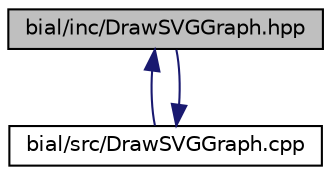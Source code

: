 digraph "bial/inc/DrawSVGGraph.hpp"
{
  edge [fontname="Helvetica",fontsize="10",labelfontname="Helvetica",labelfontsize="10"];
  node [fontname="Helvetica",fontsize="10",shape=record];
  Node1 [label="bial/inc/DrawSVGGraph.hpp",height=0.2,width=0.4,color="black", fillcolor="grey75", style="filled", fontcolor="black"];
  Node1 -> Node2 [dir="back",color="midnightblue",fontsize="10",style="solid",fontname="Helvetica"];
  Node2 [label="bial/src/DrawSVGGraph.cpp",height=0.2,width=0.4,color="black", fillcolor="white", style="filled",URL="$_draw_s_v_g_graph_8cpp.html"];
  Node2 -> Node1 [dir="back",color="midnightblue",fontsize="10",style="solid",fontname="Helvetica"];
}
